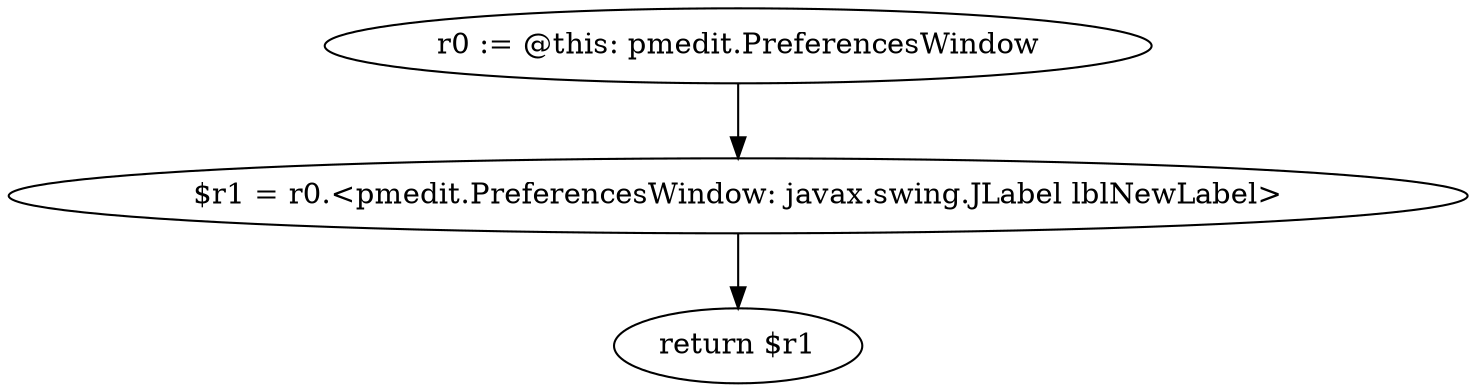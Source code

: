 digraph "unitGraph" {
    "r0 := @this: pmedit.PreferencesWindow"
    "$r1 = r0.<pmedit.PreferencesWindow: javax.swing.JLabel lblNewLabel>"
    "return $r1"
    "r0 := @this: pmedit.PreferencesWindow"->"$r1 = r0.<pmedit.PreferencesWindow: javax.swing.JLabel lblNewLabel>";
    "$r1 = r0.<pmedit.PreferencesWindow: javax.swing.JLabel lblNewLabel>"->"return $r1";
}
